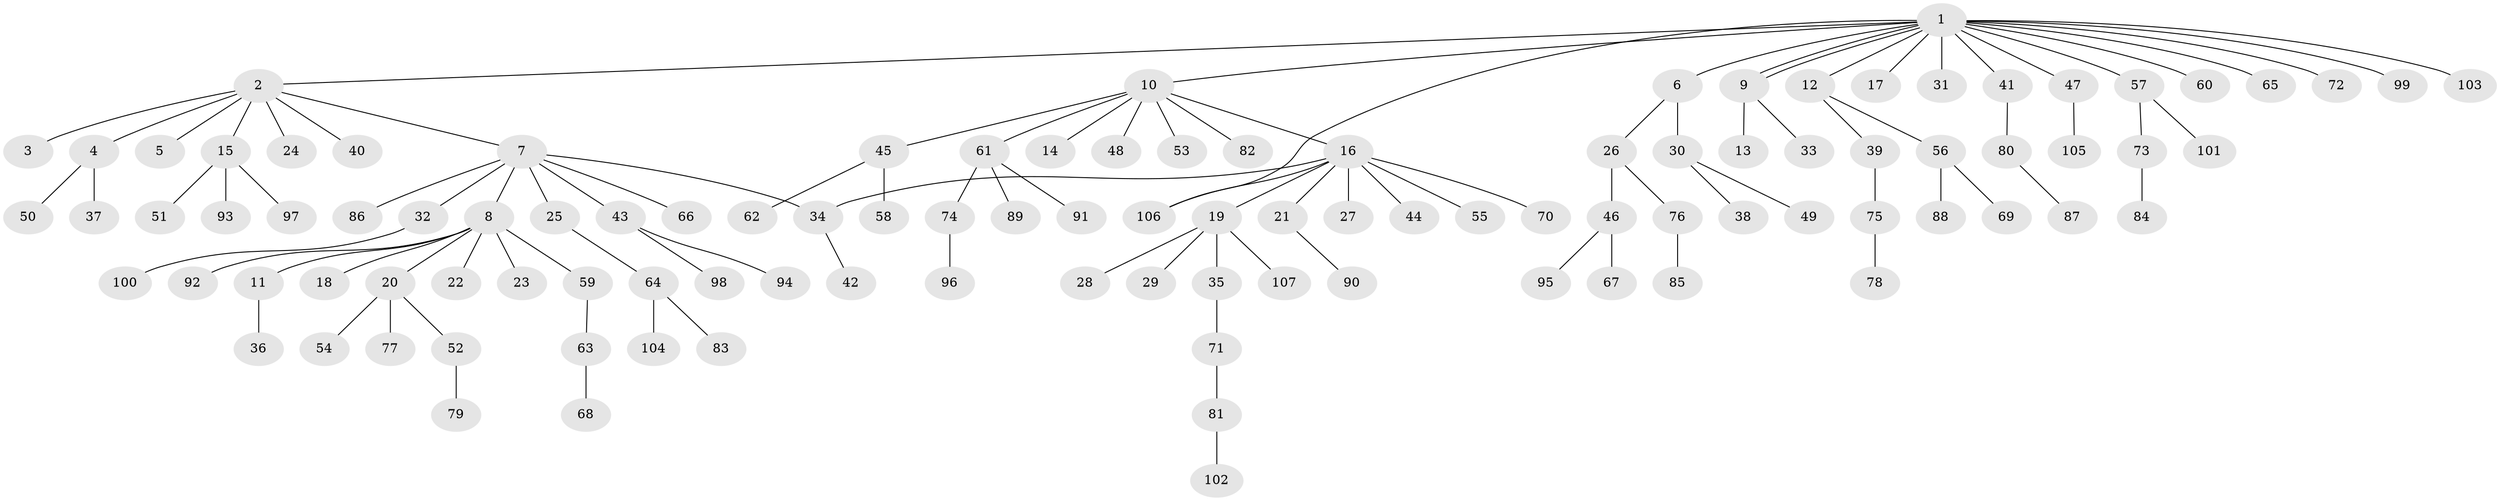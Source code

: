 // coarse degree distribution, {15: 0.013333333333333334, 7: 0.05333333333333334, 1: 0.6, 2: 0.22666666666666666, 3: 0.08, 8: 0.013333333333333334, 4: 0.013333333333333334}
// Generated by graph-tools (version 1.1) at 2025/50/03/04/25 22:50:11]
// undirected, 107 vertices, 109 edges
graph export_dot {
  node [color=gray90,style=filled];
  1;
  2;
  3;
  4;
  5;
  6;
  7;
  8;
  9;
  10;
  11;
  12;
  13;
  14;
  15;
  16;
  17;
  18;
  19;
  20;
  21;
  22;
  23;
  24;
  25;
  26;
  27;
  28;
  29;
  30;
  31;
  32;
  33;
  34;
  35;
  36;
  37;
  38;
  39;
  40;
  41;
  42;
  43;
  44;
  45;
  46;
  47;
  48;
  49;
  50;
  51;
  52;
  53;
  54;
  55;
  56;
  57;
  58;
  59;
  60;
  61;
  62;
  63;
  64;
  65;
  66;
  67;
  68;
  69;
  70;
  71;
  72;
  73;
  74;
  75;
  76;
  77;
  78;
  79;
  80;
  81;
  82;
  83;
  84;
  85;
  86;
  87;
  88;
  89;
  90;
  91;
  92;
  93;
  94;
  95;
  96;
  97;
  98;
  99;
  100;
  101;
  102;
  103;
  104;
  105;
  106;
  107;
  1 -- 2;
  1 -- 6;
  1 -- 9;
  1 -- 9;
  1 -- 10;
  1 -- 12;
  1 -- 17;
  1 -- 31;
  1 -- 41;
  1 -- 47;
  1 -- 57;
  1 -- 60;
  1 -- 65;
  1 -- 72;
  1 -- 99;
  1 -- 103;
  1 -- 106;
  2 -- 3;
  2 -- 4;
  2 -- 5;
  2 -- 7;
  2 -- 15;
  2 -- 24;
  2 -- 40;
  4 -- 37;
  4 -- 50;
  6 -- 26;
  6 -- 30;
  7 -- 8;
  7 -- 25;
  7 -- 32;
  7 -- 34;
  7 -- 43;
  7 -- 66;
  7 -- 86;
  8 -- 11;
  8 -- 18;
  8 -- 20;
  8 -- 22;
  8 -- 23;
  8 -- 59;
  8 -- 92;
  9 -- 13;
  9 -- 33;
  10 -- 14;
  10 -- 16;
  10 -- 45;
  10 -- 48;
  10 -- 53;
  10 -- 61;
  10 -- 82;
  11 -- 36;
  12 -- 39;
  12 -- 56;
  15 -- 51;
  15 -- 93;
  15 -- 97;
  16 -- 19;
  16 -- 21;
  16 -- 27;
  16 -- 34;
  16 -- 44;
  16 -- 55;
  16 -- 70;
  16 -- 106;
  19 -- 28;
  19 -- 29;
  19 -- 35;
  19 -- 107;
  20 -- 52;
  20 -- 54;
  20 -- 77;
  21 -- 90;
  25 -- 64;
  26 -- 46;
  26 -- 76;
  30 -- 38;
  30 -- 49;
  32 -- 100;
  34 -- 42;
  35 -- 71;
  39 -- 75;
  41 -- 80;
  43 -- 94;
  43 -- 98;
  45 -- 58;
  45 -- 62;
  46 -- 67;
  46 -- 95;
  47 -- 105;
  52 -- 79;
  56 -- 69;
  56 -- 88;
  57 -- 73;
  57 -- 101;
  59 -- 63;
  61 -- 74;
  61 -- 89;
  61 -- 91;
  63 -- 68;
  64 -- 83;
  64 -- 104;
  71 -- 81;
  73 -- 84;
  74 -- 96;
  75 -- 78;
  76 -- 85;
  80 -- 87;
  81 -- 102;
}
